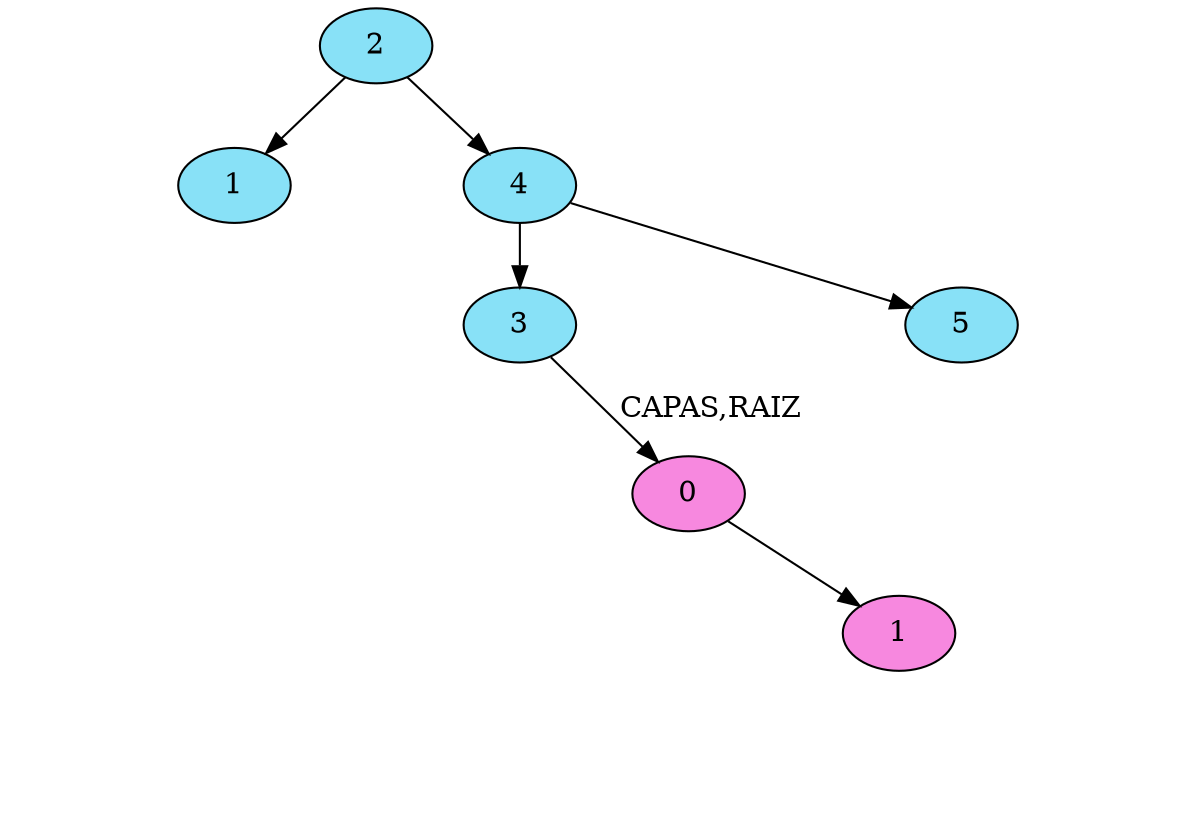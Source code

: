 digraph G {
nodesep=0; 
ranksep=0.4;
node[style = filled fillcolor="#88E1F7"];
	NodoAVL2[ label="2"  ];
	NodoAVL1[ label="1"];
NodoAVL2->NodoAVL1
	NodoAVL1[ label="1"  ];
Invisible2143701784[style=invis];
NodoAVL1-> Invisible2143701784[arrowsize=0 style= invisible] 
Invisible2143701784[style=invis];
NodoAVL1-> Invisible2143701784[arrowsize=0 style= invisible] 
	NodoAVL4[ label="4" ];
NodoAVL2->NodoAVL4
	NodoAVL4[ label="4"  ];
	NodoAVL3[ label="3"];
NodoAVL4->NodoAVL3
	NodoAVL3[ label="3"  ];
Invisible544806883[style=invis];
NodoAVL3-> Invisible544806883[arrowsize=0 style= invisible] 
Invisible544806883[style=invis];
NodoAVL3-> Invisible544806883[arrowsize=0 style= invisible] 
	NodoAVL5[ label="5" ];
NodoAVL4->NodoAVL5
	NodoAVL5[ label="5"  ];
Invisible438722032[style=invis];
NodoAVL5-> Invisible438722032[arrowsize=0 style= invisible] 
Invisible438722032[style=invis];
NodoAVL5-> Invisible438722032[arrowsize=0 style= invisible] 


node[style = filled fillcolor="#F788DF"];
	NodoABB0[ label="0"  ];
Invisible1402351105[style=invis];
NodoABB0-> Invisible1402351105[arrowsize=0 style= invisible] 
	NodoABB1[ label="1" ];
NodoABB0->NodoABB1
	NodoABB1[ label="1"  ];
Invisible1111421921[style=invis];
NodoABB1-> Invisible1111421921[arrowsize=0 style= invisible] 
Invisible1111421921[style=invis];
NodoABB1-> Invisible1111421921[arrowsize=0 style= invisible] 
NodoAVL3->NodoABB0[label="CAPAS,RAIZ"]
}